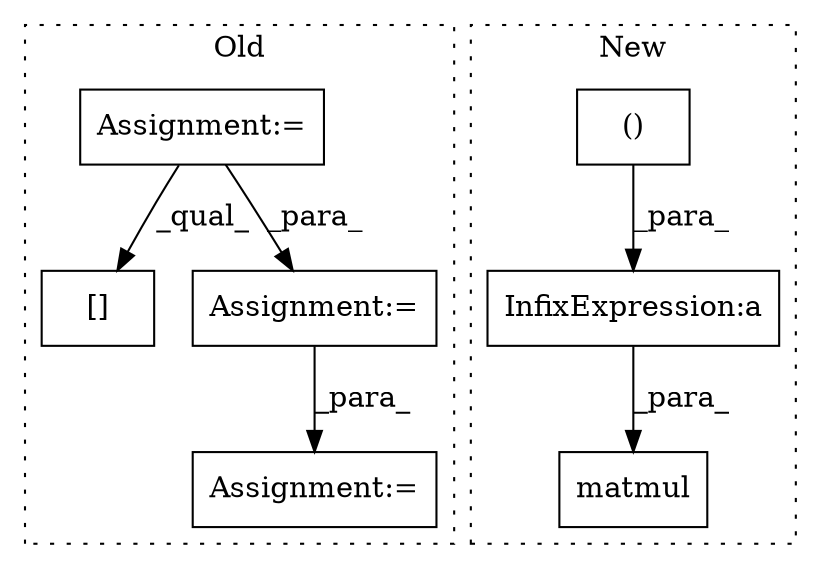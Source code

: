 digraph G {
subgraph cluster0 {
1 [label="[]" a="2" s="725,735" l="7,1" shape="box"];
3 [label="Assignment:=" a="7" s="690" l="1" shape="box"];
4 [label="Assignment:=" a="7" s="723" l="2" shape="box"];
6 [label="Assignment:=" a="7" s="751" l="2" shape="box"];
label = "Old";
style="dotted";
}
subgraph cluster1 {
2 [label="matmul" a="32" s="845,868" l="7,1" shape="box"];
5 [label="()" a="106" s="605" l="25" shape="box"];
7 [label="InfixExpression:a" a="27" s="757" l="3" shape="box"];
label = "New";
style="dotted";
}
3 -> 4 [label="_para_"];
3 -> 1 [label="_qual_"];
4 -> 6 [label="_para_"];
5 -> 7 [label="_para_"];
7 -> 2 [label="_para_"];
}